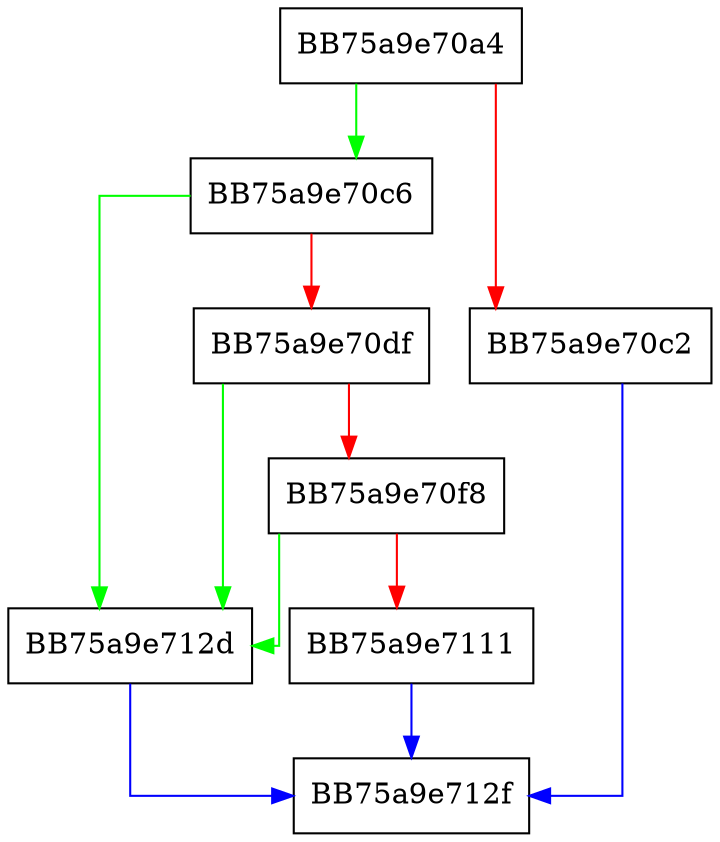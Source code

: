 digraph IsValidNtName {
  node [shape="box"];
  graph [splines=ortho];
  BB75a9e70a4 -> BB75a9e70c6 [color="green"];
  BB75a9e70a4 -> BB75a9e70c2 [color="red"];
  BB75a9e70c2 -> BB75a9e712f [color="blue"];
  BB75a9e70c6 -> BB75a9e712d [color="green"];
  BB75a9e70c6 -> BB75a9e70df [color="red"];
  BB75a9e70df -> BB75a9e712d [color="green"];
  BB75a9e70df -> BB75a9e70f8 [color="red"];
  BB75a9e70f8 -> BB75a9e712d [color="green"];
  BB75a9e70f8 -> BB75a9e7111 [color="red"];
  BB75a9e7111 -> BB75a9e712f [color="blue"];
  BB75a9e712d -> BB75a9e712f [color="blue"];
}